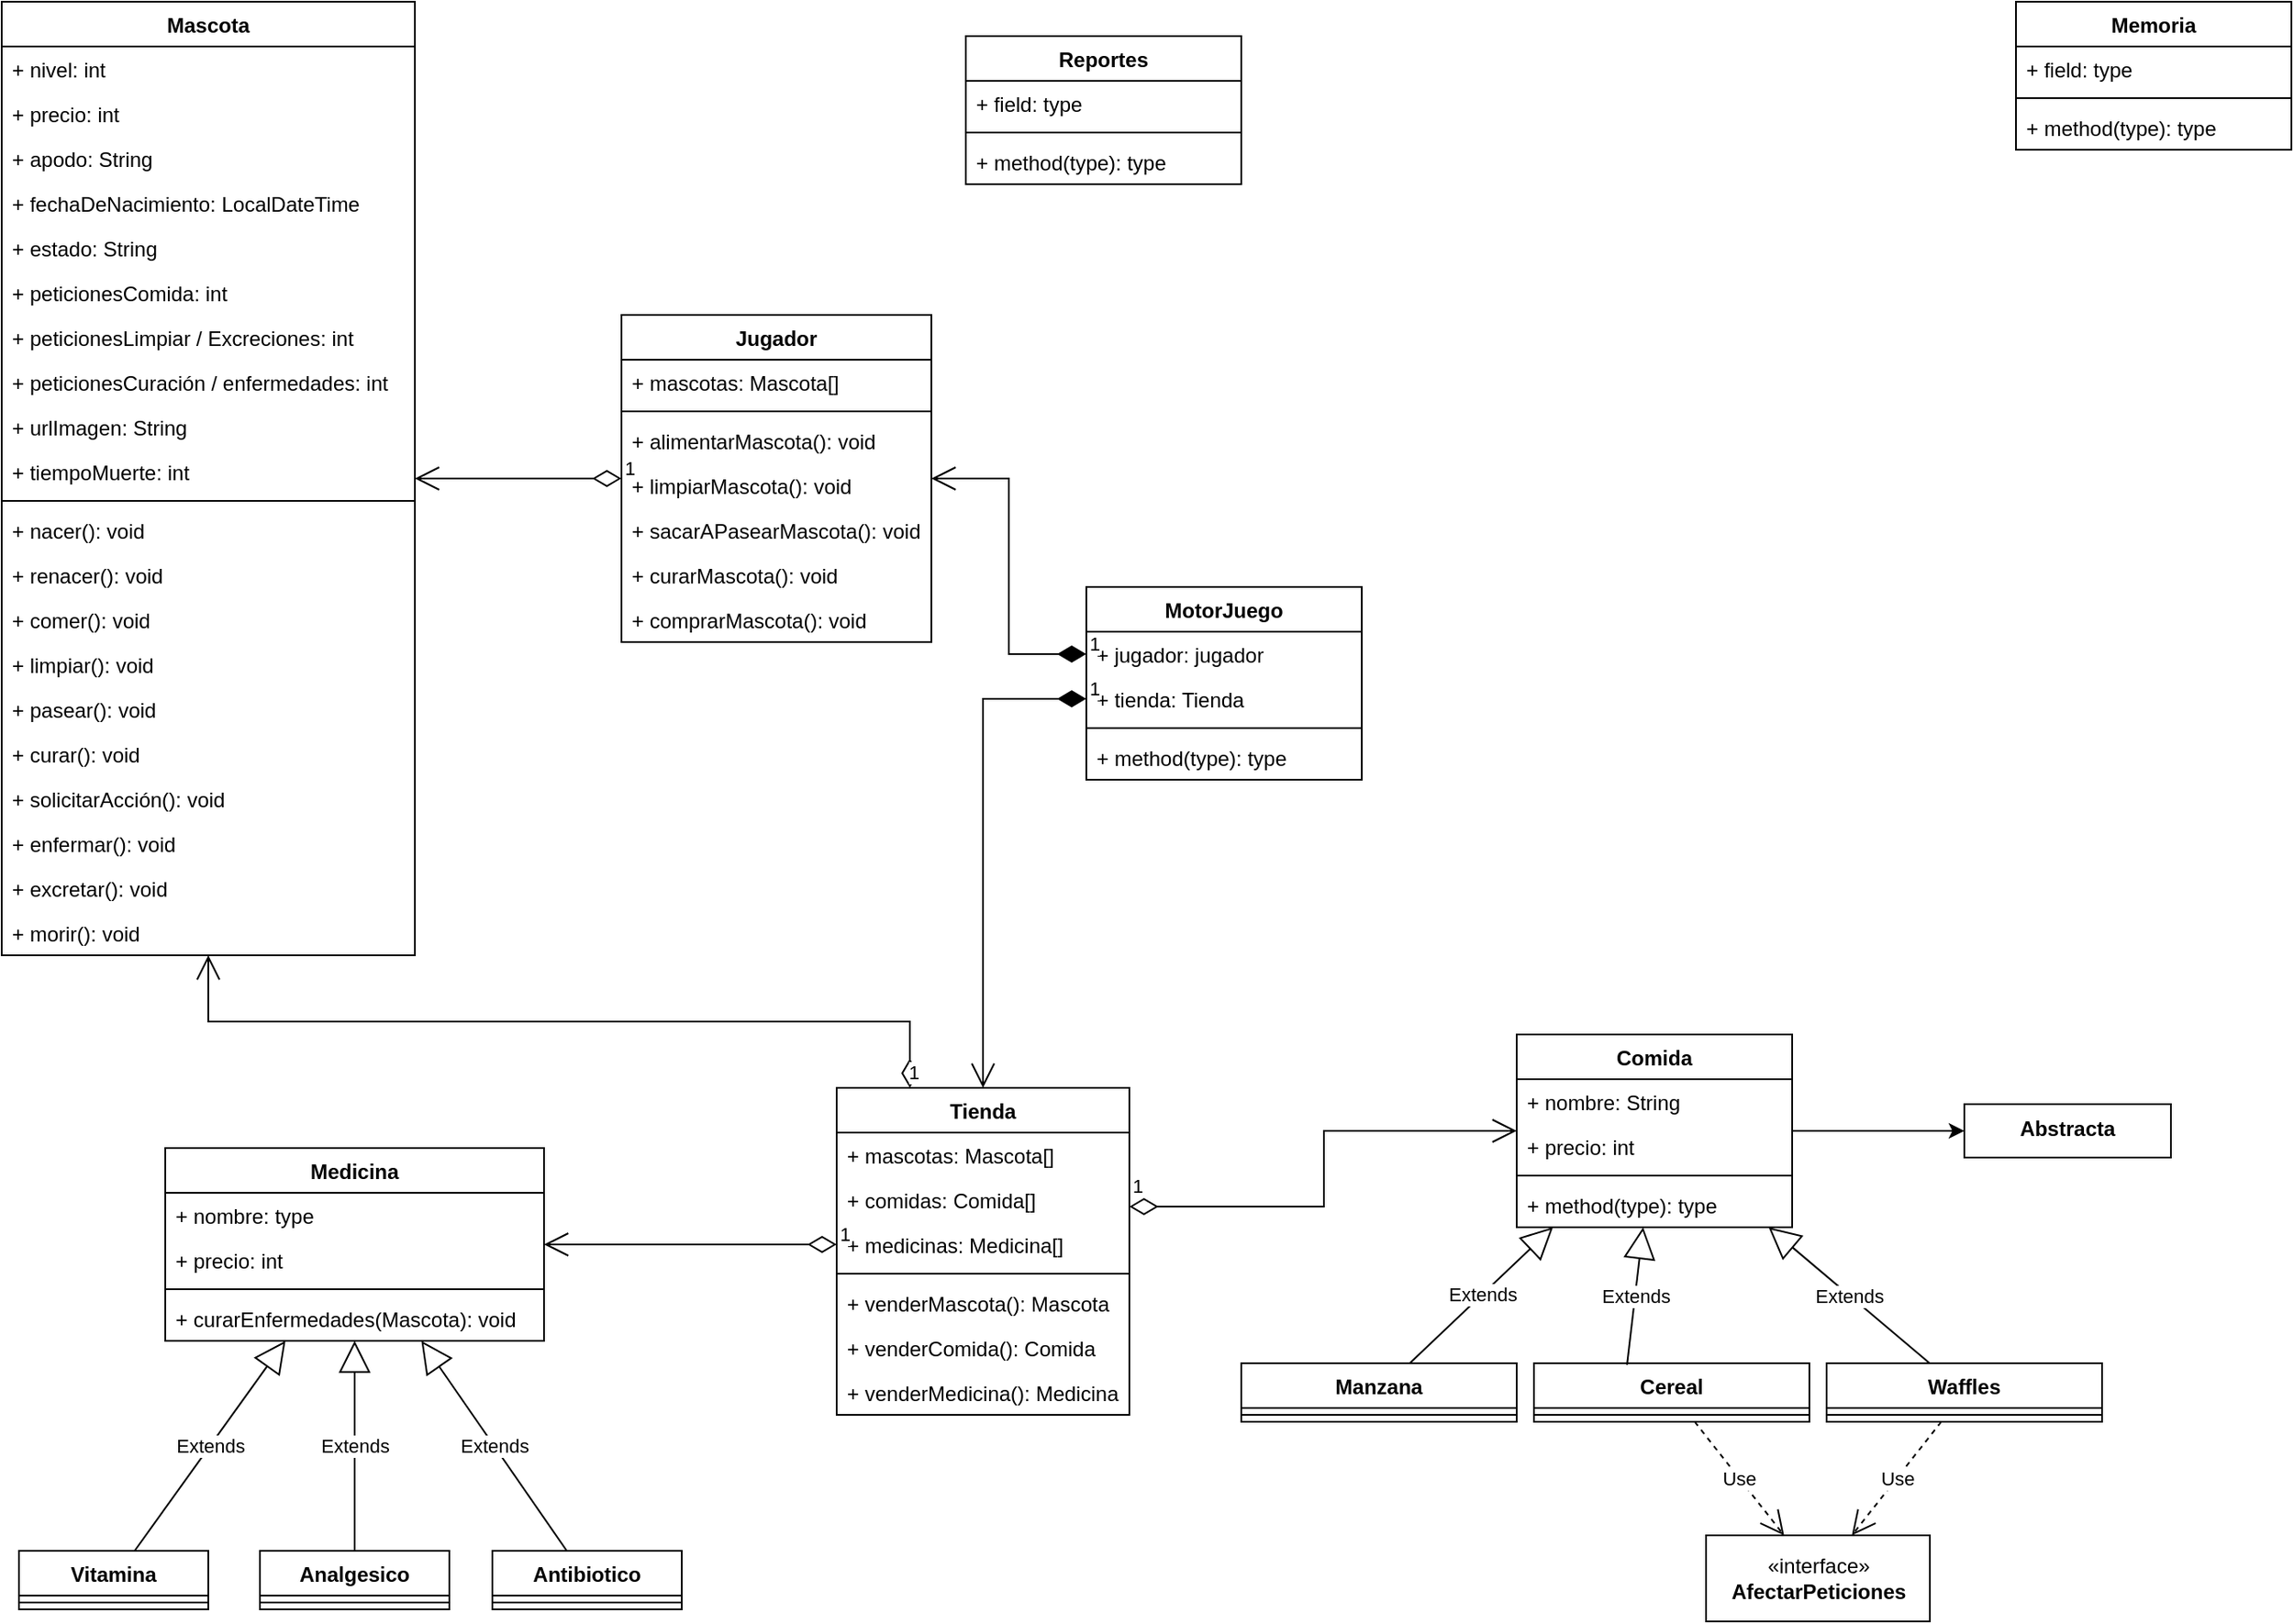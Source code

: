 <mxfile version="17.4.0" type="github"><diagram id="F1MVryQKq4JFZONi33hd" name="Page-1"><mxGraphModel dx="1541" dy="866" grid="1" gridSize="10" guides="1" tooltips="1" connect="1" arrows="1" fold="1" page="1" pageScale="1" pageWidth="1390" pageHeight="980" math="0" shadow="0"><root><mxCell id="0"/><mxCell id="1" parent="0"/><mxCell id="p8M8CAg5By6uGW30La5e-1" value="Tienda" style="swimlane;fontStyle=1;align=center;verticalAlign=top;childLayout=stackLayout;horizontal=1;startSize=26;horizontalStack=0;resizeParent=1;resizeParentMax=0;resizeLast=0;collapsible=1;marginBottom=0;" vertex="1" parent="1"><mxGeometry x="525" y="651" width="170" height="190" as="geometry"/></mxCell><mxCell id="p8M8CAg5By6uGW30La5e-2" value="+ mascotas: Mascota[]" style="text;strokeColor=none;fillColor=none;align=left;verticalAlign=top;spacingLeft=4;spacingRight=4;overflow=hidden;rotatable=0;points=[[0,0.5],[1,0.5]];portConstraint=eastwest;" vertex="1" parent="p8M8CAg5By6uGW30La5e-1"><mxGeometry y="26" width="170" height="26" as="geometry"/></mxCell><mxCell id="p8M8CAg5By6uGW30La5e-107" value="+ comidas: Comida[]" style="text;strokeColor=none;fillColor=none;align=left;verticalAlign=top;spacingLeft=4;spacingRight=4;overflow=hidden;rotatable=0;points=[[0,0.5],[1,0.5]];portConstraint=eastwest;" vertex="1" parent="p8M8CAg5By6uGW30La5e-1"><mxGeometry y="52" width="170" height="26" as="geometry"/></mxCell><mxCell id="p8M8CAg5By6uGW30La5e-108" value="+ medicinas: Medicina[]" style="text;strokeColor=none;fillColor=none;align=left;verticalAlign=top;spacingLeft=4;spacingRight=4;overflow=hidden;rotatable=0;points=[[0,0.5],[1,0.5]];portConstraint=eastwest;" vertex="1" parent="p8M8CAg5By6uGW30La5e-1"><mxGeometry y="78" width="170" height="26" as="geometry"/></mxCell><mxCell id="p8M8CAg5By6uGW30La5e-3" value="" style="line;strokeWidth=1;fillColor=none;align=left;verticalAlign=middle;spacingTop=-1;spacingLeft=3;spacingRight=3;rotatable=0;labelPosition=right;points=[];portConstraint=eastwest;" vertex="1" parent="p8M8CAg5By6uGW30La5e-1"><mxGeometry y="104" width="170" height="8" as="geometry"/></mxCell><mxCell id="p8M8CAg5By6uGW30La5e-4" value="+ venderMascota(): Mascota" style="text;strokeColor=none;fillColor=none;align=left;verticalAlign=top;spacingLeft=4;spacingRight=4;overflow=hidden;rotatable=0;points=[[0,0.5],[1,0.5]];portConstraint=eastwest;" vertex="1" parent="p8M8CAg5By6uGW30La5e-1"><mxGeometry y="112" width="170" height="26" as="geometry"/></mxCell><mxCell id="p8M8CAg5By6uGW30La5e-111" value="+ venderComida(): Comida" style="text;strokeColor=none;fillColor=none;align=left;verticalAlign=top;spacingLeft=4;spacingRight=4;overflow=hidden;rotatable=0;points=[[0,0.5],[1,0.5]];portConstraint=eastwest;" vertex="1" parent="p8M8CAg5By6uGW30La5e-1"><mxGeometry y="138" width="170" height="26" as="geometry"/></mxCell><mxCell id="p8M8CAg5By6uGW30La5e-112" value="+ venderMedicina(): Medicina" style="text;strokeColor=none;fillColor=none;align=left;verticalAlign=top;spacingLeft=4;spacingRight=4;overflow=hidden;rotatable=0;points=[[0,0.5],[1,0.5]];portConstraint=eastwest;" vertex="1" parent="p8M8CAg5By6uGW30La5e-1"><mxGeometry y="164" width="170" height="26" as="geometry"/></mxCell><mxCell id="p8M8CAg5By6uGW30La5e-5" value="Mascota" style="swimlane;fontStyle=1;align=center;verticalAlign=top;childLayout=stackLayout;horizontal=1;startSize=26;horizontalStack=0;resizeParent=1;resizeParentMax=0;resizeLast=0;collapsible=1;marginBottom=0;" vertex="1" parent="1"><mxGeometry x="40" y="20" width="240" height="554" as="geometry"/></mxCell><mxCell id="p8M8CAg5By6uGW30La5e-6" value="+ nivel: int" style="text;strokeColor=none;fillColor=none;align=left;verticalAlign=top;spacingLeft=4;spacingRight=4;overflow=hidden;rotatable=0;points=[[0,0.5],[1,0.5]];portConstraint=eastwest;" vertex="1" parent="p8M8CAg5By6uGW30La5e-5"><mxGeometry y="26" width="240" height="26" as="geometry"/></mxCell><mxCell id="p8M8CAg5By6uGW30La5e-33" value="+ precio: int" style="text;strokeColor=none;fillColor=none;align=left;verticalAlign=top;spacingLeft=4;spacingRight=4;overflow=hidden;rotatable=0;points=[[0,0.5],[1,0.5]];portConstraint=eastwest;" vertex="1" parent="p8M8CAg5By6uGW30La5e-5"><mxGeometry y="52" width="240" height="26" as="geometry"/></mxCell><mxCell id="p8M8CAg5By6uGW30La5e-37" value="+ apodo: String" style="text;strokeColor=none;fillColor=none;align=left;verticalAlign=top;spacingLeft=4;spacingRight=4;overflow=hidden;rotatable=0;points=[[0,0.5],[1,0.5]];portConstraint=eastwest;" vertex="1" parent="p8M8CAg5By6uGW30La5e-5"><mxGeometry y="78" width="240" height="26" as="geometry"/></mxCell><mxCell id="p8M8CAg5By6uGW30La5e-38" value="+ fechaDeNacimiento: LocalDateTime" style="text;strokeColor=none;fillColor=none;align=left;verticalAlign=top;spacingLeft=4;spacingRight=4;overflow=hidden;rotatable=0;points=[[0,0.5],[1,0.5]];portConstraint=eastwest;" vertex="1" parent="p8M8CAg5By6uGW30La5e-5"><mxGeometry y="104" width="240" height="26" as="geometry"/></mxCell><mxCell id="p8M8CAg5By6uGW30La5e-39" value="+ estado: String" style="text;strokeColor=none;fillColor=none;align=left;verticalAlign=top;spacingLeft=4;spacingRight=4;overflow=hidden;rotatable=0;points=[[0,0.5],[1,0.5]];portConstraint=eastwest;" vertex="1" parent="p8M8CAg5By6uGW30La5e-5"><mxGeometry y="130" width="240" height="26" as="geometry"/></mxCell><mxCell id="p8M8CAg5By6uGW30La5e-63" value="+ peticionesComida: int" style="text;strokeColor=none;fillColor=none;align=left;verticalAlign=top;spacingLeft=4;spacingRight=4;overflow=hidden;rotatable=0;points=[[0,0.5],[1,0.5]];portConstraint=eastwest;" vertex="1" parent="p8M8CAg5By6uGW30La5e-5"><mxGeometry y="156" width="240" height="26" as="geometry"/></mxCell><mxCell id="p8M8CAg5By6uGW30La5e-87" value="+ peticionesLimpiar / Excreciones: int" style="text;strokeColor=none;fillColor=none;align=left;verticalAlign=top;spacingLeft=4;spacingRight=4;overflow=hidden;rotatable=0;points=[[0,0.5],[1,0.5]];portConstraint=eastwest;" vertex="1" parent="p8M8CAg5By6uGW30La5e-5"><mxGeometry y="182" width="240" height="26" as="geometry"/></mxCell><mxCell id="p8M8CAg5By6uGW30La5e-86" value="+ peticionesCuración / enfermedades: int" style="text;strokeColor=none;fillColor=none;align=left;verticalAlign=top;spacingLeft=4;spacingRight=4;overflow=hidden;rotatable=0;points=[[0,0.5],[1,0.5]];portConstraint=eastwest;" vertex="1" parent="p8M8CAg5By6uGW30La5e-5"><mxGeometry y="208" width="240" height="26" as="geometry"/></mxCell><mxCell id="p8M8CAg5By6uGW30La5e-88" value="+ urlImagen: String" style="text;strokeColor=none;fillColor=none;align=left;verticalAlign=top;spacingLeft=4;spacingRight=4;overflow=hidden;rotatable=0;points=[[0,0.5],[1,0.5]];portConstraint=eastwest;" vertex="1" parent="p8M8CAg5By6uGW30La5e-5"><mxGeometry y="234" width="240" height="26" as="geometry"/></mxCell><mxCell id="p8M8CAg5By6uGW30La5e-92" value="+ tiempoMuerte: int" style="text;strokeColor=none;fillColor=none;align=left;verticalAlign=top;spacingLeft=4;spacingRight=4;overflow=hidden;rotatable=0;points=[[0,0.5],[1,0.5]];portConstraint=eastwest;" vertex="1" parent="p8M8CAg5By6uGW30La5e-5"><mxGeometry y="260" width="240" height="26" as="geometry"/></mxCell><mxCell id="p8M8CAg5By6uGW30La5e-7" value="" style="line;strokeWidth=1;fillColor=none;align=left;verticalAlign=middle;spacingTop=-1;spacingLeft=3;spacingRight=3;rotatable=0;labelPosition=right;points=[];portConstraint=eastwest;" vertex="1" parent="p8M8CAg5By6uGW30La5e-5"><mxGeometry y="286" width="240" height="8" as="geometry"/></mxCell><mxCell id="p8M8CAg5By6uGW30La5e-8" value="+ nacer(): void" style="text;strokeColor=none;fillColor=none;align=left;verticalAlign=top;spacingLeft=4;spacingRight=4;overflow=hidden;rotatable=0;points=[[0,0.5],[1,0.5]];portConstraint=eastwest;" vertex="1" parent="p8M8CAg5By6uGW30La5e-5"><mxGeometry y="294" width="240" height="26" as="geometry"/></mxCell><mxCell id="p8M8CAg5By6uGW30La5e-34" value="+ renacer(): void" style="text;strokeColor=none;fillColor=none;align=left;verticalAlign=top;spacingLeft=4;spacingRight=4;overflow=hidden;rotatable=0;points=[[0,0.5],[1,0.5]];portConstraint=eastwest;" vertex="1" parent="p8M8CAg5By6uGW30La5e-5"><mxGeometry y="320" width="240" height="26" as="geometry"/></mxCell><mxCell id="p8M8CAg5By6uGW30La5e-40" value="+ comer(): void" style="text;strokeColor=none;fillColor=none;align=left;verticalAlign=top;spacingLeft=4;spacingRight=4;overflow=hidden;rotatable=0;points=[[0,0.5],[1,0.5]];portConstraint=eastwest;" vertex="1" parent="p8M8CAg5By6uGW30La5e-5"><mxGeometry y="346" width="240" height="26" as="geometry"/></mxCell><mxCell id="p8M8CAg5By6uGW30La5e-41" value="+ limpiar(): void" style="text;strokeColor=none;fillColor=none;align=left;verticalAlign=top;spacingLeft=4;spacingRight=4;overflow=hidden;rotatable=0;points=[[0,0.5],[1,0.5]];portConstraint=eastwest;" vertex="1" parent="p8M8CAg5By6uGW30La5e-5"><mxGeometry y="372" width="240" height="26" as="geometry"/></mxCell><mxCell id="p8M8CAg5By6uGW30La5e-42" value="+ pasear(): void" style="text;strokeColor=none;fillColor=none;align=left;verticalAlign=top;spacingLeft=4;spacingRight=4;overflow=hidden;rotatable=0;points=[[0,0.5],[1,0.5]];portConstraint=eastwest;" vertex="1" parent="p8M8CAg5By6uGW30La5e-5"><mxGeometry y="398" width="240" height="26" as="geometry"/></mxCell><mxCell id="p8M8CAg5By6uGW30La5e-43" value="+ curar(): void" style="text;strokeColor=none;fillColor=none;align=left;verticalAlign=top;spacingLeft=4;spacingRight=4;overflow=hidden;rotatable=0;points=[[0,0.5],[1,0.5]];portConstraint=eastwest;" vertex="1" parent="p8M8CAg5By6uGW30La5e-5"><mxGeometry y="424" width="240" height="26" as="geometry"/></mxCell><mxCell id="p8M8CAg5By6uGW30La5e-44" value="+ solicitarAcción(): void" style="text;strokeColor=none;fillColor=none;align=left;verticalAlign=top;spacingLeft=4;spacingRight=4;overflow=hidden;rotatable=0;points=[[0,0.5],[1,0.5]];portConstraint=eastwest;" vertex="1" parent="p8M8CAg5By6uGW30La5e-5"><mxGeometry y="450" width="240" height="26" as="geometry"/></mxCell><mxCell id="p8M8CAg5By6uGW30La5e-83" value="+ enfermar(): void" style="text;strokeColor=none;fillColor=none;align=left;verticalAlign=top;spacingLeft=4;spacingRight=4;overflow=hidden;rotatable=0;points=[[0,0.5],[1,0.5]];portConstraint=eastwest;" vertex="1" parent="p8M8CAg5By6uGW30La5e-5"><mxGeometry y="476" width="240" height="26" as="geometry"/></mxCell><mxCell id="p8M8CAg5By6uGW30La5e-82" value="+ excretar(): void" style="text;strokeColor=none;fillColor=none;align=left;verticalAlign=top;spacingLeft=4;spacingRight=4;overflow=hidden;rotatable=0;points=[[0,0.5],[1,0.5]];portConstraint=eastwest;" vertex="1" parent="p8M8CAg5By6uGW30La5e-5"><mxGeometry y="502" width="240" height="26" as="geometry"/></mxCell><mxCell id="p8M8CAg5By6uGW30La5e-91" value="+ morir(): void" style="text;strokeColor=none;fillColor=none;align=left;verticalAlign=top;spacingLeft=4;spacingRight=4;overflow=hidden;rotatable=0;points=[[0,0.5],[1,0.5]];portConstraint=eastwest;" vertex="1" parent="p8M8CAg5By6uGW30La5e-5"><mxGeometry y="528" width="240" height="26" as="geometry"/></mxCell><mxCell id="p8M8CAg5By6uGW30La5e-50" value="" style="edgeStyle=orthogonalEdgeStyle;rounded=0;orthogonalLoop=1;jettySize=auto;html=1;" edge="1" parent="1" source="p8M8CAg5By6uGW30La5e-9" target="p8M8CAg5By6uGW30La5e-49"><mxGeometry relative="1" as="geometry"/></mxCell><mxCell id="p8M8CAg5By6uGW30La5e-9" value="Comida" style="swimlane;fontStyle=1;align=center;verticalAlign=top;childLayout=stackLayout;horizontal=1;startSize=26;horizontalStack=0;resizeParent=1;resizeParentMax=0;resizeLast=0;collapsible=1;marginBottom=0;" vertex="1" parent="1"><mxGeometry x="920" y="620" width="160" height="112" as="geometry"/></mxCell><mxCell id="p8M8CAg5By6uGW30La5e-10" value="+ nombre: String" style="text;strokeColor=none;fillColor=none;align=left;verticalAlign=top;spacingLeft=4;spacingRight=4;overflow=hidden;rotatable=0;points=[[0,0.5],[1,0.5]];portConstraint=eastwest;" vertex="1" parent="p8M8CAg5By6uGW30La5e-9"><mxGeometry y="26" width="160" height="26" as="geometry"/></mxCell><mxCell id="p8M8CAg5By6uGW30La5e-48" value="+ precio: int" style="text;strokeColor=none;fillColor=none;align=left;verticalAlign=top;spacingLeft=4;spacingRight=4;overflow=hidden;rotatable=0;points=[[0,0.5],[1,0.5]];portConstraint=eastwest;" vertex="1" parent="p8M8CAg5By6uGW30La5e-9"><mxGeometry y="52" width="160" height="26" as="geometry"/></mxCell><mxCell id="p8M8CAg5By6uGW30La5e-11" value="" style="line;strokeWidth=1;fillColor=none;align=left;verticalAlign=middle;spacingTop=-1;spacingLeft=3;spacingRight=3;rotatable=0;labelPosition=right;points=[];portConstraint=eastwest;" vertex="1" parent="p8M8CAg5By6uGW30La5e-9"><mxGeometry y="78" width="160" height="8" as="geometry"/></mxCell><mxCell id="p8M8CAg5By6uGW30La5e-12" value="+ method(type): type" style="text;strokeColor=none;fillColor=none;align=left;verticalAlign=top;spacingLeft=4;spacingRight=4;overflow=hidden;rotatable=0;points=[[0,0.5],[1,0.5]];portConstraint=eastwest;" vertex="1" parent="p8M8CAg5By6uGW30La5e-9"><mxGeometry y="86" width="160" height="26" as="geometry"/></mxCell><mxCell id="p8M8CAg5By6uGW30La5e-13" value="Medicina" style="swimlane;fontStyle=1;align=center;verticalAlign=top;childLayout=stackLayout;horizontal=1;startSize=26;horizontalStack=0;resizeParent=1;resizeParentMax=0;resizeLast=0;collapsible=1;marginBottom=0;" vertex="1" parent="1"><mxGeometry x="135" y="686" width="220" height="112" as="geometry"/></mxCell><mxCell id="p8M8CAg5By6uGW30La5e-14" value="+ nombre: type" style="text;strokeColor=none;fillColor=none;align=left;verticalAlign=top;spacingLeft=4;spacingRight=4;overflow=hidden;rotatable=0;points=[[0,0.5],[1,0.5]];portConstraint=eastwest;" vertex="1" parent="p8M8CAg5By6uGW30La5e-13"><mxGeometry y="26" width="220" height="26" as="geometry"/></mxCell><mxCell id="p8M8CAg5By6uGW30La5e-90" value="+ precio: int" style="text;strokeColor=none;fillColor=none;align=left;verticalAlign=top;spacingLeft=4;spacingRight=4;overflow=hidden;rotatable=0;points=[[0,0.5],[1,0.5]];portConstraint=eastwest;" vertex="1" parent="p8M8CAg5By6uGW30La5e-13"><mxGeometry y="52" width="220" height="26" as="geometry"/></mxCell><mxCell id="p8M8CAg5By6uGW30La5e-15" value="" style="line;strokeWidth=1;fillColor=none;align=left;verticalAlign=middle;spacingTop=-1;spacingLeft=3;spacingRight=3;rotatable=0;labelPosition=right;points=[];portConstraint=eastwest;" vertex="1" parent="p8M8CAg5By6uGW30La5e-13"><mxGeometry y="78" width="220" height="8" as="geometry"/></mxCell><mxCell id="p8M8CAg5By6uGW30La5e-16" value="+ curarEnfermedades(Mascota): void" style="text;strokeColor=none;fillColor=none;align=left;verticalAlign=top;spacingLeft=4;spacingRight=4;overflow=hidden;rotatable=0;points=[[0,0.5],[1,0.5]];portConstraint=eastwest;" vertex="1" parent="p8M8CAg5By6uGW30La5e-13"><mxGeometry y="86" width="220" height="26" as="geometry"/></mxCell><mxCell id="p8M8CAg5By6uGW30La5e-17" value="Memoria" style="swimlane;fontStyle=1;align=center;verticalAlign=top;childLayout=stackLayout;horizontal=1;startSize=26;horizontalStack=0;resizeParent=1;resizeParentMax=0;resizeLast=0;collapsible=1;marginBottom=0;" vertex="1" parent="1"><mxGeometry x="1210" y="20" width="160" height="86" as="geometry"/></mxCell><mxCell id="p8M8CAg5By6uGW30La5e-18" value="+ field: type" style="text;strokeColor=none;fillColor=none;align=left;verticalAlign=top;spacingLeft=4;spacingRight=4;overflow=hidden;rotatable=0;points=[[0,0.5],[1,0.5]];portConstraint=eastwest;" vertex="1" parent="p8M8CAg5By6uGW30La5e-17"><mxGeometry y="26" width="160" height="26" as="geometry"/></mxCell><mxCell id="p8M8CAg5By6uGW30La5e-19" value="" style="line;strokeWidth=1;fillColor=none;align=left;verticalAlign=middle;spacingTop=-1;spacingLeft=3;spacingRight=3;rotatable=0;labelPosition=right;points=[];portConstraint=eastwest;" vertex="1" parent="p8M8CAg5By6uGW30La5e-17"><mxGeometry y="52" width="160" height="8" as="geometry"/></mxCell><mxCell id="p8M8CAg5By6uGW30La5e-20" value="+ method(type): type" style="text;strokeColor=none;fillColor=none;align=left;verticalAlign=top;spacingLeft=4;spacingRight=4;overflow=hidden;rotatable=0;points=[[0,0.5],[1,0.5]];portConstraint=eastwest;" vertex="1" parent="p8M8CAg5By6uGW30La5e-17"><mxGeometry y="60" width="160" height="26" as="geometry"/></mxCell><mxCell id="p8M8CAg5By6uGW30La5e-21" value="MotorJuego" style="swimlane;fontStyle=1;align=center;verticalAlign=top;childLayout=stackLayout;horizontal=1;startSize=26;horizontalStack=0;resizeParent=1;resizeParentMax=0;resizeLast=0;collapsible=1;marginBottom=0;" vertex="1" parent="1"><mxGeometry x="670" y="360" width="160" height="112" as="geometry"/></mxCell><mxCell id="p8M8CAg5By6uGW30La5e-22" value="+ jugador: jugador" style="text;strokeColor=none;fillColor=none;align=left;verticalAlign=top;spacingLeft=4;spacingRight=4;overflow=hidden;rotatable=0;points=[[0,0.5],[1,0.5]];portConstraint=eastwest;" vertex="1" parent="p8M8CAg5By6uGW30La5e-21"><mxGeometry y="26" width="160" height="26" as="geometry"/></mxCell><mxCell id="p8M8CAg5By6uGW30La5e-116" value="+ tienda: Tienda" style="text;strokeColor=none;fillColor=none;align=left;verticalAlign=top;spacingLeft=4;spacingRight=4;overflow=hidden;rotatable=0;points=[[0,0.5],[1,0.5]];portConstraint=eastwest;" vertex="1" parent="p8M8CAg5By6uGW30La5e-21"><mxGeometry y="52" width="160" height="26" as="geometry"/></mxCell><mxCell id="p8M8CAg5By6uGW30La5e-23" value="" style="line;strokeWidth=1;fillColor=none;align=left;verticalAlign=middle;spacingTop=-1;spacingLeft=3;spacingRight=3;rotatable=0;labelPosition=right;points=[];portConstraint=eastwest;" vertex="1" parent="p8M8CAg5By6uGW30La5e-21"><mxGeometry y="78" width="160" height="8" as="geometry"/></mxCell><mxCell id="p8M8CAg5By6uGW30La5e-24" value="+ method(type): type" style="text;strokeColor=none;fillColor=none;align=left;verticalAlign=top;spacingLeft=4;spacingRight=4;overflow=hidden;rotatable=0;points=[[0,0.5],[1,0.5]];portConstraint=eastwest;" vertex="1" parent="p8M8CAg5By6uGW30La5e-21"><mxGeometry y="86" width="160" height="26" as="geometry"/></mxCell><mxCell id="p8M8CAg5By6uGW30La5e-25" value="Reportes" style="swimlane;fontStyle=1;align=center;verticalAlign=top;childLayout=stackLayout;horizontal=1;startSize=26;horizontalStack=0;resizeParent=1;resizeParentMax=0;resizeLast=0;collapsible=1;marginBottom=0;" vertex="1" parent="1"><mxGeometry x="600" y="40" width="160" height="86" as="geometry"/></mxCell><mxCell id="p8M8CAg5By6uGW30La5e-26" value="+ field: type" style="text;strokeColor=none;fillColor=none;align=left;verticalAlign=top;spacingLeft=4;spacingRight=4;overflow=hidden;rotatable=0;points=[[0,0.5],[1,0.5]];portConstraint=eastwest;" vertex="1" parent="p8M8CAg5By6uGW30La5e-25"><mxGeometry y="26" width="160" height="26" as="geometry"/></mxCell><mxCell id="p8M8CAg5By6uGW30La5e-27" value="" style="line;strokeWidth=1;fillColor=none;align=left;verticalAlign=middle;spacingTop=-1;spacingLeft=3;spacingRight=3;rotatable=0;labelPosition=right;points=[];portConstraint=eastwest;" vertex="1" parent="p8M8CAg5By6uGW30La5e-25"><mxGeometry y="52" width="160" height="8" as="geometry"/></mxCell><mxCell id="p8M8CAg5By6uGW30La5e-28" value="+ method(type): type" style="text;strokeColor=none;fillColor=none;align=left;verticalAlign=top;spacingLeft=4;spacingRight=4;overflow=hidden;rotatable=0;points=[[0,0.5],[1,0.5]];portConstraint=eastwest;" vertex="1" parent="p8M8CAg5By6uGW30La5e-25"><mxGeometry y="60" width="160" height="26" as="geometry"/></mxCell><mxCell id="p8M8CAg5By6uGW30La5e-29" value="Jugador" style="swimlane;fontStyle=1;align=center;verticalAlign=top;childLayout=stackLayout;horizontal=1;startSize=26;horizontalStack=0;resizeParent=1;resizeParentMax=0;resizeLast=0;collapsible=1;marginBottom=0;" vertex="1" parent="1"><mxGeometry x="400" y="202" width="180" height="190" as="geometry"/></mxCell><mxCell id="p8M8CAg5By6uGW30La5e-30" value="+ mascotas: Mascota[] " style="text;strokeColor=none;fillColor=none;align=left;verticalAlign=top;spacingLeft=4;spacingRight=4;overflow=hidden;rotatable=0;points=[[0,0.5],[1,0.5]];portConstraint=eastwest;" vertex="1" parent="p8M8CAg5By6uGW30La5e-29"><mxGeometry y="26" width="180" height="26" as="geometry"/></mxCell><mxCell id="p8M8CAg5By6uGW30La5e-31" value="" style="line;strokeWidth=1;fillColor=none;align=left;verticalAlign=middle;spacingTop=-1;spacingLeft=3;spacingRight=3;rotatable=0;labelPosition=right;points=[];portConstraint=eastwest;" vertex="1" parent="p8M8CAg5By6uGW30La5e-29"><mxGeometry y="52" width="180" height="8" as="geometry"/></mxCell><mxCell id="p8M8CAg5By6uGW30La5e-32" value="+ alimentarMascota(): void" style="text;strokeColor=none;fillColor=none;align=left;verticalAlign=top;spacingLeft=4;spacingRight=4;overflow=hidden;rotatable=0;points=[[0,0.5],[1,0.5]];portConstraint=eastwest;" vertex="1" parent="p8M8CAg5By6uGW30La5e-29"><mxGeometry y="60" width="180" height="26" as="geometry"/></mxCell><mxCell id="p8M8CAg5By6uGW30La5e-45" value="+ limpiarMascota(): void" style="text;strokeColor=none;fillColor=none;align=left;verticalAlign=top;spacingLeft=4;spacingRight=4;overflow=hidden;rotatable=0;points=[[0,0.5],[1,0.5]];portConstraint=eastwest;" vertex="1" parent="p8M8CAg5By6uGW30La5e-29"><mxGeometry y="86" width="180" height="26" as="geometry"/></mxCell><mxCell id="p8M8CAg5By6uGW30La5e-46" value="+ sacarAPasearMascota(): void" style="text;strokeColor=none;fillColor=none;align=left;verticalAlign=top;spacingLeft=4;spacingRight=4;overflow=hidden;rotatable=0;points=[[0,0.5],[1,0.5]];portConstraint=eastwest;" vertex="1" parent="p8M8CAg5By6uGW30La5e-29"><mxGeometry y="112" width="180" height="26" as="geometry"/></mxCell><mxCell id="p8M8CAg5By6uGW30La5e-47" value="+ curarMascota(): void" style="text;strokeColor=none;fillColor=none;align=left;verticalAlign=top;spacingLeft=4;spacingRight=4;overflow=hidden;rotatable=0;points=[[0,0.5],[1,0.5]];portConstraint=eastwest;" vertex="1" parent="p8M8CAg5By6uGW30La5e-29"><mxGeometry y="138" width="180" height="26" as="geometry"/></mxCell><mxCell id="p8M8CAg5By6uGW30La5e-119" value="+ comprarMascota(): void" style="text;strokeColor=none;fillColor=none;align=left;verticalAlign=top;spacingLeft=4;spacingRight=4;overflow=hidden;rotatable=0;points=[[0,0.5],[1,0.5]];portConstraint=eastwest;" vertex="1" parent="p8M8CAg5By6uGW30La5e-29"><mxGeometry y="164" width="180" height="26" as="geometry"/></mxCell><mxCell id="p8M8CAg5By6uGW30La5e-49" value="Abstracta" style="whiteSpace=wrap;html=1;verticalAlign=top;fontStyle=1;startSize=26;" vertex="1" parent="1"><mxGeometry x="1180" y="660.5" width="120" height="31" as="geometry"/></mxCell><mxCell id="p8M8CAg5By6uGW30La5e-64" value="«interface»&lt;br&gt;&lt;span style=&quot;font-weight: 700&quot;&gt;AfectarPeticiones&lt;/span&gt;" style="html=1;" vertex="1" parent="1"><mxGeometry x="1030" y="911" width="130" height="50" as="geometry"/></mxCell><mxCell id="p8M8CAg5By6uGW30La5e-69" value="Manzana" style="swimlane;fontStyle=1;align=center;verticalAlign=top;childLayout=stackLayout;horizontal=1;startSize=26;horizontalStack=0;resizeParent=1;resizeParentMax=0;resizeLast=0;collapsible=1;marginBottom=0;" vertex="1" parent="1"><mxGeometry x="760" y="811" width="160" height="34" as="geometry"/></mxCell><mxCell id="p8M8CAg5By6uGW30La5e-71" value="" style="line;strokeWidth=1;fillColor=none;align=left;verticalAlign=middle;spacingTop=-1;spacingLeft=3;spacingRight=3;rotatable=0;labelPosition=right;points=[];portConstraint=eastwest;" vertex="1" parent="p8M8CAg5By6uGW30La5e-69"><mxGeometry y="26" width="160" height="8" as="geometry"/></mxCell><mxCell id="p8M8CAg5By6uGW30La5e-73" value="Waffles" style="swimlane;fontStyle=1;align=center;verticalAlign=top;childLayout=stackLayout;horizontal=1;startSize=26;horizontalStack=0;resizeParent=1;resizeParentMax=0;resizeLast=0;collapsible=1;marginBottom=0;" vertex="1" parent="1"><mxGeometry x="1100" y="811" width="160" height="34" as="geometry"/></mxCell><mxCell id="p8M8CAg5By6uGW30La5e-74" value="" style="line;strokeWidth=1;fillColor=none;align=left;verticalAlign=middle;spacingTop=-1;spacingLeft=3;spacingRight=3;rotatable=0;labelPosition=right;points=[];portConstraint=eastwest;" vertex="1" parent="p8M8CAg5By6uGW30La5e-73"><mxGeometry y="26" width="160" height="8" as="geometry"/></mxCell><mxCell id="p8M8CAg5By6uGW30La5e-75" value="Cereal" style="swimlane;fontStyle=1;align=center;verticalAlign=top;childLayout=stackLayout;horizontal=1;startSize=26;horizontalStack=0;resizeParent=1;resizeParentMax=0;resizeLast=0;collapsible=1;marginBottom=0;" vertex="1" parent="1"><mxGeometry x="930" y="811" width="160" height="34" as="geometry"/></mxCell><mxCell id="p8M8CAg5By6uGW30La5e-76" value="" style="line;strokeWidth=1;fillColor=none;align=left;verticalAlign=middle;spacingTop=-1;spacingLeft=3;spacingRight=3;rotatable=0;labelPosition=right;points=[];portConstraint=eastwest;" vertex="1" parent="p8M8CAg5By6uGW30La5e-75"><mxGeometry y="26" width="160" height="8" as="geometry"/></mxCell><mxCell id="p8M8CAg5By6uGW30La5e-77" value="Extends" style="endArrow=block;endSize=16;endFill=0;html=1;rounded=0;" edge="1" parent="1" source="p8M8CAg5By6uGW30La5e-69" target="p8M8CAg5By6uGW30La5e-9"><mxGeometry width="160" relative="1" as="geometry"><mxPoint x="640" y="911" as="sourcePoint"/><mxPoint x="800" y="911" as="targetPoint"/></mxGeometry></mxCell><mxCell id="p8M8CAg5By6uGW30La5e-78" value="Extends" style="endArrow=block;endSize=16;endFill=0;html=1;rounded=0;exitX=0.338;exitY=0.029;exitDx=0;exitDy=0;exitPerimeter=0;" edge="1" parent="1" source="p8M8CAg5By6uGW30La5e-75" target="p8M8CAg5By6uGW30La5e-9"><mxGeometry width="160" relative="1" as="geometry"><mxPoint x="852.881" y="821" as="sourcePoint"/><mxPoint x="860.508" y="776" as="targetPoint"/></mxGeometry></mxCell><mxCell id="p8M8CAg5By6uGW30La5e-79" value="Extends" style="endArrow=block;endSize=16;endFill=0;html=1;rounded=0;" edge="1" parent="1" source="p8M8CAg5By6uGW30La5e-73" target="p8M8CAg5By6uGW30La5e-9"><mxGeometry width="160" relative="1" as="geometry"><mxPoint x="994.08" y="821.986" as="sourcePoint"/><mxPoint x="938.132" y="776" as="targetPoint"/></mxGeometry></mxCell><mxCell id="p8M8CAg5By6uGW30La5e-80" value="Use" style="endArrow=open;endSize=12;dashed=1;html=1;rounded=0;" edge="1" parent="1" source="p8M8CAg5By6uGW30La5e-75" target="p8M8CAg5By6uGW30La5e-64"><mxGeometry width="160" relative="1" as="geometry"><mxPoint x="640" y="661" as="sourcePoint"/><mxPoint x="800" y="661" as="targetPoint"/></mxGeometry></mxCell><mxCell id="p8M8CAg5By6uGW30La5e-81" value="Use" style="endArrow=open;endSize=12;dashed=1;html=1;rounded=0;" edge="1" parent="1" source="p8M8CAg5By6uGW30La5e-73" target="p8M8CAg5By6uGW30La5e-64"><mxGeometry width="160" relative="1" as="geometry"><mxPoint x="1019.336" y="855" as="sourcePoint"/><mxPoint x="1015.977" y="941" as="targetPoint"/></mxGeometry></mxCell><mxCell id="p8M8CAg5By6uGW30La5e-93" value="1" style="endArrow=open;html=1;endSize=12;startArrow=diamondThin;startSize=14;startFill=0;edgeStyle=orthogonalEdgeStyle;align=left;verticalAlign=bottom;rounded=0;" edge="1" parent="1" source="p8M8CAg5By6uGW30La5e-29" target="p8M8CAg5By6uGW30La5e-5"><mxGeometry x="-1" y="3" relative="1" as="geometry"><mxPoint x="540" y="390" as="sourcePoint"/><mxPoint x="700" y="390" as="targetPoint"/></mxGeometry></mxCell><mxCell id="p8M8CAg5By6uGW30La5e-96" value="Extends" style="endArrow=block;endSize=16;endFill=0;html=1;rounded=0;" edge="1" source="p8M8CAg5By6uGW30La5e-97" parent="1" target="p8M8CAg5By6uGW30La5e-13"><mxGeometry width="160" relative="1" as="geometry"><mxPoint x="-20" y="995" as="sourcePoint"/><mxPoint x="281.053" y="816" as="targetPoint"/></mxGeometry></mxCell><mxCell id="p8M8CAg5By6uGW30La5e-97" value="Vitamina" style="swimlane;fontStyle=1;align=center;verticalAlign=top;childLayout=stackLayout;horizontal=1;startSize=26;horizontalStack=0;resizeParent=1;resizeParentMax=0;resizeLast=0;collapsible=1;marginBottom=0;" vertex="1" parent="1"><mxGeometry x="50" y="920" width="110" height="34" as="geometry"/></mxCell><mxCell id="p8M8CAg5By6uGW30La5e-98" value="" style="line;strokeWidth=1;fillColor=none;align=left;verticalAlign=middle;spacingTop=-1;spacingLeft=3;spacingRight=3;rotatable=0;labelPosition=right;points=[];portConstraint=eastwest;" vertex="1" parent="p8M8CAg5By6uGW30La5e-97"><mxGeometry y="26" width="110" height="8" as="geometry"/></mxCell><mxCell id="p8M8CAg5By6uGW30La5e-101" value="Extends" style="endArrow=block;endSize=16;endFill=0;html=1;rounded=0;" edge="1" source="p8M8CAg5By6uGW30La5e-102" parent="1" target="p8M8CAg5By6uGW30La5e-13"><mxGeometry width="160" relative="1" as="geometry"><mxPoint x="170" y="1023" as="sourcePoint"/><mxPoint x="413.089" y="820" as="targetPoint"/></mxGeometry></mxCell><mxCell id="p8M8CAg5By6uGW30La5e-102" value="Analgesico" style="swimlane;fontStyle=1;align=center;verticalAlign=top;childLayout=stackLayout;horizontal=1;startSize=26;horizontalStack=0;resizeParent=1;resizeParentMax=0;resizeLast=0;collapsible=1;marginBottom=0;" vertex="1" parent="1"><mxGeometry x="190" y="920" width="110" height="34" as="geometry"/></mxCell><mxCell id="p8M8CAg5By6uGW30La5e-103" value="" style="line;strokeWidth=1;fillColor=none;align=left;verticalAlign=middle;spacingTop=-1;spacingLeft=3;spacingRight=3;rotatable=0;labelPosition=right;points=[];portConstraint=eastwest;" vertex="1" parent="p8M8CAg5By6uGW30La5e-102"><mxGeometry y="26" width="110" height="8" as="geometry"/></mxCell><mxCell id="p8M8CAg5By6uGW30La5e-104" value="Antibiotico" style="swimlane;fontStyle=1;align=center;verticalAlign=top;childLayout=stackLayout;horizontal=1;startSize=26;horizontalStack=0;resizeParent=1;resizeParentMax=0;resizeLast=0;collapsible=1;marginBottom=0;" vertex="1" parent="1"><mxGeometry x="325" y="920" width="110" height="34" as="geometry"/></mxCell><mxCell id="p8M8CAg5By6uGW30La5e-105" value="" style="line;strokeWidth=1;fillColor=none;align=left;verticalAlign=middle;spacingTop=-1;spacingLeft=3;spacingRight=3;rotatable=0;labelPosition=right;points=[];portConstraint=eastwest;" vertex="1" parent="p8M8CAg5By6uGW30La5e-104"><mxGeometry y="26" width="110" height="8" as="geometry"/></mxCell><mxCell id="p8M8CAg5By6uGW30La5e-106" value="Extends" style="endArrow=block;endSize=16;endFill=0;html=1;rounded=0;" edge="1" source="p8M8CAg5By6uGW30La5e-104" parent="1" target="p8M8CAg5By6uGW30La5e-13"><mxGeometry width="160" relative="1" as="geometry"><mxPoint x="290" y="1033" as="sourcePoint"/><mxPoint x="374.677" y="802.0" as="targetPoint"/></mxGeometry></mxCell><mxCell id="p8M8CAg5By6uGW30La5e-113" value="1" style="endArrow=open;html=1;endSize=12;startArrow=diamondThin;startSize=14;startFill=0;edgeStyle=orthogonalEdgeStyle;align=left;verticalAlign=bottom;rounded=0;exitX=0.25;exitY=0;exitDx=0;exitDy=0;" edge="1" parent="1" source="p8M8CAg5By6uGW30La5e-1" target="p8M8CAg5By6uGW30La5e-5"><mxGeometry x="-1" y="3" relative="1" as="geometry"><mxPoint x="580" y="610" as="sourcePoint"/><mxPoint x="290" y="306.947" as="targetPoint"/></mxGeometry></mxCell><mxCell id="p8M8CAg5By6uGW30La5e-114" value="1" style="endArrow=open;html=1;endSize=12;startArrow=diamondThin;startSize=14;startFill=0;edgeStyle=orthogonalEdgeStyle;align=left;verticalAlign=bottom;rounded=0;" edge="1" parent="1" source="p8M8CAg5By6uGW30La5e-108" target="p8M8CAg5By6uGW30La5e-13"><mxGeometry x="-1" y="3" relative="1" as="geometry"><mxPoint x="510" y="680" as="sourcePoint"/><mxPoint x="410" y="584" as="targetPoint"/></mxGeometry></mxCell><mxCell id="p8M8CAg5By6uGW30La5e-115" value="1" style="endArrow=open;html=1;endSize=12;startArrow=diamondThin;startSize=14;startFill=0;edgeStyle=orthogonalEdgeStyle;align=left;verticalAlign=bottom;rounded=0;" edge="1" parent="1" source="p8M8CAg5By6uGW30La5e-107" target="p8M8CAg5By6uGW30La5e-9"><mxGeometry x="-1" y="3" relative="1" as="geometry"><mxPoint x="535" y="756.0" as="sourcePoint"/><mxPoint x="273.26" y="699.44" as="targetPoint"/><Array as="points"><mxPoint x="808" y="720"/><mxPoint x="808" y="676"/></Array></mxGeometry></mxCell><mxCell id="p8M8CAg5By6uGW30La5e-117" value="1" style="endArrow=open;html=1;endSize=12;startArrow=diamondThin;startSize=14;startFill=1;edgeStyle=orthogonalEdgeStyle;align=left;verticalAlign=bottom;rounded=0;" edge="1" parent="1" source="p8M8CAg5By6uGW30La5e-22" target="p8M8CAg5By6uGW30La5e-29"><mxGeometry x="-1" y="3" relative="1" as="geometry"><mxPoint x="490" y="490" as="sourcePoint"/><mxPoint x="650" y="490" as="targetPoint"/></mxGeometry></mxCell><mxCell id="p8M8CAg5By6uGW30La5e-118" value="1" style="endArrow=open;html=1;endSize=12;startArrow=diamondThin;startSize=14;startFill=1;edgeStyle=orthogonalEdgeStyle;align=left;verticalAlign=bottom;rounded=0;" edge="1" parent="1" source="p8M8CAg5By6uGW30La5e-116" target="p8M8CAg5By6uGW30La5e-1"><mxGeometry x="-1" y="3" relative="1" as="geometry"><mxPoint x="680" y="409.059" as="sourcePoint"/><mxPoint x="500" y="389" as="targetPoint"/></mxGeometry></mxCell></root></mxGraphModel></diagram></mxfile>